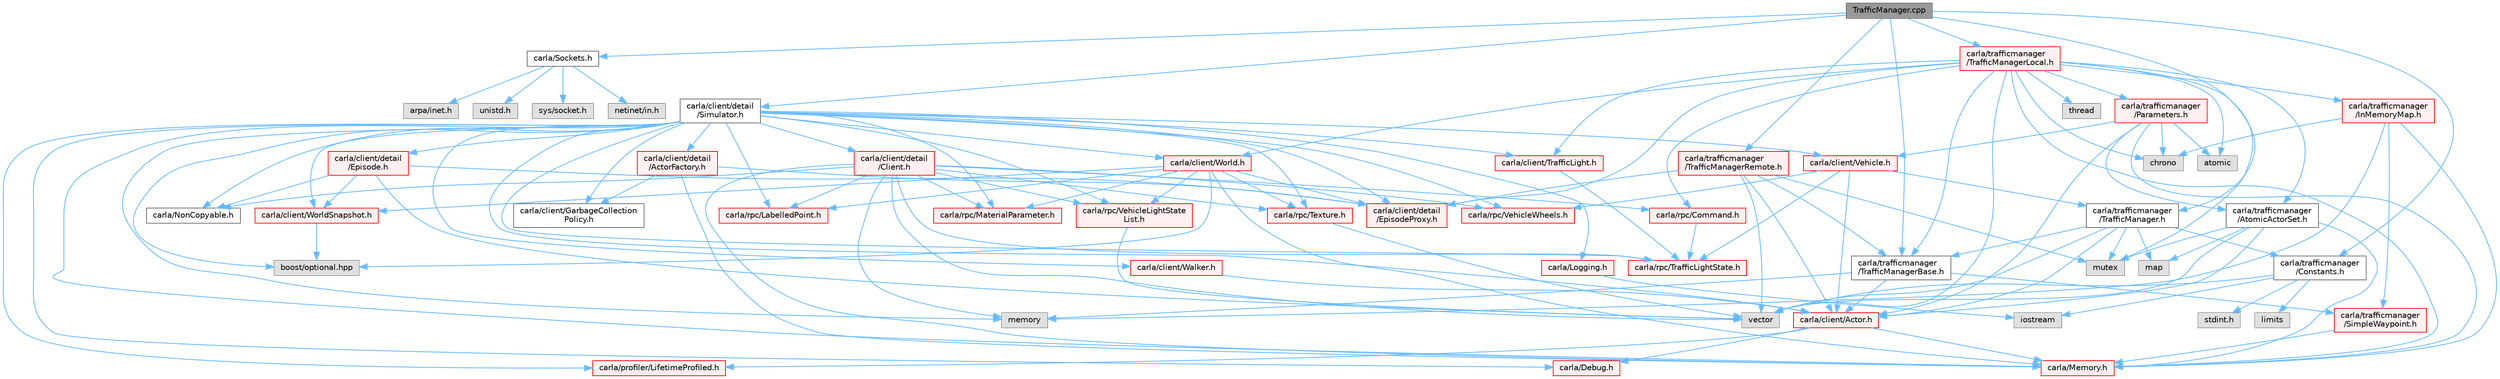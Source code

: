 digraph "TrafficManager.cpp"
{
 // INTERACTIVE_SVG=YES
 // LATEX_PDF_SIZE
  bgcolor="transparent";
  edge [fontname=Helvetica,fontsize=10,labelfontname=Helvetica,labelfontsize=10];
  node [fontname=Helvetica,fontsize=10,shape=box,height=0.2,width=0.4];
  Node1 [id="Node000001",label="TrafficManager.cpp",height=0.2,width=0.4,color="gray40", fillcolor="grey60", style="filled", fontcolor="black",tooltip=" "];
  Node1 -> Node2 [id="edge1_Node000001_Node000002",color="steelblue1",style="solid",tooltip=" "];
  Node2 [id="Node000002",label="carla/Sockets.h",height=0.2,width=0.4,color="grey40", fillcolor="white", style="filled",URL="$d5/d1b/Sockets_8h.html",tooltip=" "];
  Node2 -> Node3 [id="edge2_Node000002_Node000003",color="steelblue1",style="solid",tooltip=" "];
  Node3 [id="Node000003",label="sys/socket.h",height=0.2,width=0.4,color="grey60", fillcolor="#E0E0E0", style="filled",tooltip=" "];
  Node2 -> Node4 [id="edge3_Node000002_Node000004",color="steelblue1",style="solid",tooltip=" "];
  Node4 [id="Node000004",label="netinet/in.h",height=0.2,width=0.4,color="grey60", fillcolor="#E0E0E0", style="filled",tooltip=" "];
  Node2 -> Node5 [id="edge4_Node000002_Node000005",color="steelblue1",style="solid",tooltip=" "];
  Node5 [id="Node000005",label="arpa/inet.h",height=0.2,width=0.4,color="grey60", fillcolor="#E0E0E0", style="filled",tooltip=" "];
  Node2 -> Node6 [id="edge5_Node000002_Node000006",color="steelblue1",style="solid",tooltip=" "];
  Node6 [id="Node000006",label="unistd.h",height=0.2,width=0.4,color="grey60", fillcolor="#E0E0E0", style="filled",tooltip=" "];
  Node1 -> Node7 [id="edge6_Node000001_Node000007",color="steelblue1",style="solid",tooltip=" "];
  Node7 [id="Node000007",label="carla/client/detail\l/Simulator.h",height=0.2,width=0.4,color="grey40", fillcolor="white", style="filled",URL="$d6/d4a/Simulator_8h.html",tooltip=" "];
  Node7 -> Node8 [id="edge7_Node000007_Node000008",color="steelblue1",style="solid",tooltip=" "];
  Node8 [id="Node000008",label="carla/Debug.h",height=0.2,width=0.4,color="red", fillcolor="#FFF0F0", style="filled",URL="$d4/deb/Debug_8h.html",tooltip=" "];
  Node7 -> Node12 [id="edge8_Node000007_Node000012",color="steelblue1",style="solid",tooltip=" "];
  Node12 [id="Node000012",label="carla/Logging.h",height=0.2,width=0.4,color="red", fillcolor="#FFF0F0", style="filled",URL="$de/d87/Logging_8h.html",tooltip=" "];
  Node12 -> Node14 [id="edge9_Node000012_Node000014",color="steelblue1",style="solid",tooltip=" "];
  Node14 [id="Node000014",label="iostream",height=0.2,width=0.4,color="grey60", fillcolor="#E0E0E0", style="filled",tooltip=" "];
  Node7 -> Node15 [id="edge10_Node000007_Node000015",color="steelblue1",style="solid",tooltip=" "];
  Node15 [id="Node000015",label="carla/Memory.h",height=0.2,width=0.4,color="red", fillcolor="#FFF0F0", style="filled",URL="$de/d5c/Memory_8h.html",tooltip=" "];
  Node7 -> Node20 [id="edge11_Node000007_Node000020",color="steelblue1",style="solid",tooltip=" "];
  Node20 [id="Node000020",label="carla/NonCopyable.h",height=0.2,width=0.4,color="grey40", fillcolor="white", style="filled",URL="$d4/dd8/LibCarla_2source_2carla_2NonCopyable_8h.html",tooltip=" "];
  Node7 -> Node21 [id="edge12_Node000007_Node000021",color="steelblue1",style="solid",tooltip=" "];
  Node21 [id="Node000021",label="carla/client/Actor.h",height=0.2,width=0.4,color="red", fillcolor="#FFF0F0", style="filled",URL="$da/d48/client_2Actor_8h.html",tooltip=" "];
  Node21 -> Node8 [id="edge13_Node000021_Node000008",color="steelblue1",style="solid",tooltip=" "];
  Node21 -> Node15 [id="edge14_Node000021_Node000015",color="steelblue1",style="solid",tooltip=" "];
  Node21 -> Node179 [id="edge15_Node000021_Node000179",color="steelblue1",style="solid",tooltip=" "];
  Node179 [id="Node000179",label="carla/profiler/LifetimeProfiled.h",height=0.2,width=0.4,color="red", fillcolor="#FFF0F0", style="filled",URL="$d9/dc4/LifetimeProfiled_8h.html",tooltip=" "];
  Node7 -> Node180 [id="edge16_Node000007_Node000180",color="steelblue1",style="solid",tooltip=" "];
  Node180 [id="Node000180",label="carla/client/GarbageCollection\lPolicy.h",height=0.2,width=0.4,color="grey40", fillcolor="white", style="filled",URL="$d7/dc8/GarbageCollectionPolicy_8h.html",tooltip=" "];
  Node7 -> Node181 [id="edge17_Node000007_Node000181",color="steelblue1",style="solid",tooltip=" "];
  Node181 [id="Node000181",label="carla/client/TrafficLight.h",height=0.2,width=0.4,color="red", fillcolor="#FFF0F0", style="filled",URL="$d5/d9e/TrafficLight_8h.html",tooltip=" "];
  Node181 -> Node109 [id="edge18_Node000181_Node000109",color="steelblue1",style="solid",tooltip=" "];
  Node109 [id="Node000109",label="carla/rpc/TrafficLightState.h",height=0.2,width=0.4,color="red", fillcolor="#FFF0F0", style="filled",URL="$d1/d16/LibCarla_2source_2carla_2rpc_2TrafficLightState_8h.html",tooltip=" "];
  Node7 -> Node201 [id="edge19_Node000007_Node000201",color="steelblue1",style="solid",tooltip=" "];
  Node201 [id="Node000201",label="carla/client/Vehicle.h",height=0.2,width=0.4,color="red", fillcolor="#FFF0F0", style="filled",URL="$d9/d18/Vehicle_8h.html",tooltip=" "];
  Node201 -> Node21 [id="edge20_Node000201_Node000021",color="steelblue1",style="solid",tooltip=" "];
  Node201 -> Node109 [id="edge21_Node000201_Node000109",color="steelblue1",style="solid",tooltip=" "];
  Node201 -> Node211 [id="edge22_Node000201_Node000211",color="steelblue1",style="solid",tooltip=" "];
  Node211 [id="Node000211",label="carla/rpc/VehicleWheels.h",height=0.2,width=0.4,color="red", fillcolor="#FFF0F0", style="filled",URL="$d2/d02/VehicleWheels_8h.html",tooltip=" "];
  Node201 -> Node212 [id="edge23_Node000201_Node000212",color="steelblue1",style="solid",tooltip=" "];
  Node212 [id="Node000212",label="carla/trafficmanager\l/TrafficManager.h",height=0.2,width=0.4,color="grey40", fillcolor="white", style="filled",URL="$da/dfd/TrafficManager_8h.html",tooltip=" "];
  Node212 -> Node70 [id="edge24_Node000212_Node000070",color="steelblue1",style="solid",tooltip=" "];
  Node70 [id="Node000070",label="map",height=0.2,width=0.4,color="grey60", fillcolor="#E0E0E0", style="filled",tooltip=" "];
  Node212 -> Node96 [id="edge25_Node000212_Node000096",color="steelblue1",style="solid",tooltip=" "];
  Node96 [id="Node000096",label="mutex",height=0.2,width=0.4,color="grey60", fillcolor="#E0E0E0", style="filled",tooltip=" "];
  Node212 -> Node71 [id="edge26_Node000212_Node000071",color="steelblue1",style="solid",tooltip=" "];
  Node71 [id="Node000071",label="vector",height=0.2,width=0.4,color="grey60", fillcolor="#E0E0E0", style="filled",tooltip=" "];
  Node212 -> Node21 [id="edge27_Node000212_Node000021",color="steelblue1",style="solid",tooltip=" "];
  Node212 -> Node213 [id="edge28_Node000212_Node000213",color="steelblue1",style="solid",tooltip=" "];
  Node213 [id="Node000213",label="carla/trafficmanager\l/Constants.h",height=0.2,width=0.4,color="grey40", fillcolor="white", style="filled",URL="$d1/d45/Constants_8h.html",tooltip=" "];
  Node213 -> Node36 [id="edge29_Node000213_Node000036",color="steelblue1",style="solid",tooltip=" "];
  Node36 [id="Node000036",label="limits",height=0.2,width=0.4,color="grey60", fillcolor="#E0E0E0", style="filled",tooltip=" "];
  Node213 -> Node214 [id="edge30_Node000213_Node000214",color="steelblue1",style="solid",tooltip=" "];
  Node214 [id="Node000214",label="stdint.h",height=0.2,width=0.4,color="grey60", fillcolor="#E0E0E0", style="filled",tooltip=" "];
  Node213 -> Node14 [id="edge31_Node000213_Node000014",color="steelblue1",style="solid",tooltip=" "];
  Node213 -> Node71 [id="edge32_Node000213_Node000071",color="steelblue1",style="solid",tooltip=" "];
  Node212 -> Node215 [id="edge33_Node000212_Node000215",color="steelblue1",style="solid",tooltip=" "];
  Node215 [id="Node000215",label="carla/trafficmanager\l/TrafficManagerBase.h",height=0.2,width=0.4,color="grey40", fillcolor="white", style="filled",URL="$d0/d55/TrafficManagerBase_8h.html",tooltip=" "];
  Node215 -> Node30 [id="edge34_Node000215_Node000030",color="steelblue1",style="solid",tooltip=" "];
  Node30 [id="Node000030",label="memory",height=0.2,width=0.4,color="grey60", fillcolor="#E0E0E0", style="filled",tooltip=" "];
  Node215 -> Node21 [id="edge35_Node000215_Node000021",color="steelblue1",style="solid",tooltip=" "];
  Node215 -> Node216 [id="edge36_Node000215_Node000216",color="steelblue1",style="solid",tooltip=" "];
  Node216 [id="Node000216",label="carla/trafficmanager\l/SimpleWaypoint.h",height=0.2,width=0.4,color="red", fillcolor="#FFF0F0", style="filled",URL="$d7/dd3/SimpleWaypoint_8h.html",tooltip=" "];
  Node216 -> Node15 [id="edge37_Node000216_Node000015",color="steelblue1",style="solid",tooltip=" "];
  Node7 -> Node218 [id="edge38_Node000007_Node000218",color="steelblue1",style="solid",tooltip=" "];
  Node218 [id="Node000218",label="carla/client/Walker.h",height=0.2,width=0.4,color="red", fillcolor="#FFF0F0", style="filled",URL="$d5/d10/Walker_8h.html",tooltip=" "];
  Node218 -> Node21 [id="edge39_Node000218_Node000021",color="steelblue1",style="solid",tooltip=" "];
  Node7 -> Node23 [id="edge40_Node000007_Node000023",color="steelblue1",style="solid",tooltip=" "];
  Node23 [id="Node000023",label="carla/client/World.h",height=0.2,width=0.4,color="red", fillcolor="#FFF0F0", style="filled",URL="$dd/d5b/World_8h.html",tooltip=" "];
  Node23 -> Node15 [id="edge41_Node000023_Node000015",color="steelblue1",style="solid",tooltip=" "];
  Node23 -> Node103 [id="edge42_Node000023_Node000103",color="steelblue1",style="solid",tooltip=" "];
  Node103 [id="Node000103",label="carla/client/WorldSnapshot.h",height=0.2,width=0.4,color="red", fillcolor="#FFF0F0", style="filled",URL="$df/d11/WorldSnapshot_8h.html",tooltip=" "];
  Node103 -> Node87 [id="edge43_Node000103_Node000087",color="steelblue1",style="solid",tooltip=" "];
  Node87 [id="Node000087",label="boost/optional.hpp",height=0.2,width=0.4,color="grey60", fillcolor="#E0E0E0", style="filled",tooltip=" "];
  Node23 -> Node28 [id="edge44_Node000023_Node000028",color="steelblue1",style="solid",tooltip=" "];
  Node28 [id="Node000028",label="carla/client/detail\l/EpisodeProxy.h",height=0.2,width=0.4,color="red", fillcolor="#FFF0F0", style="filled",URL="$dc/dc2/EpisodeProxy_8h.html",tooltip=" "];
  Node23 -> Node158 [id="edge45_Node000023_Node000158",color="steelblue1",style="solid",tooltip=" "];
  Node158 [id="Node000158",label="carla/rpc/LabelledPoint.h",height=0.2,width=0.4,color="red", fillcolor="#FFF0F0", style="filled",URL="$d2/dd4/LabelledPoint_8h.html",tooltip=" "];
  Node23 -> Node171 [id="edge46_Node000023_Node000171",color="steelblue1",style="solid",tooltip=" "];
  Node171 [id="Node000171",label="carla/rpc/VehicleLightState\lList.h",height=0.2,width=0.4,color="red", fillcolor="#FFF0F0", style="filled",URL="$d8/d09/VehicleLightStateList_8h.html",tooltip=" "];
  Node171 -> Node71 [id="edge47_Node000171_Node000071",color="steelblue1",style="solid",tooltip=" "];
  Node23 -> Node175 [id="edge48_Node000023_Node000175",color="steelblue1",style="solid",tooltip=" "];
  Node175 [id="Node000175",label="carla/rpc/Texture.h",height=0.2,width=0.4,color="red", fillcolor="#FFF0F0", style="filled",URL="$d9/dbf/Texture_8h.html",tooltip=" "];
  Node175 -> Node71 [id="edge49_Node000175_Node000071",color="steelblue1",style="solid",tooltip=" "];
  Node23 -> Node176 [id="edge50_Node000023_Node000176",color="steelblue1",style="solid",tooltip=" "];
  Node176 [id="Node000176",label="carla/rpc/MaterialParameter.h",height=0.2,width=0.4,color="red", fillcolor="#FFF0F0", style="filled",URL="$d7/d10/MaterialParameter_8h.html",tooltip=" "];
  Node23 -> Node87 [id="edge51_Node000023_Node000087",color="steelblue1",style="solid",tooltip=" "];
  Node7 -> Node103 [id="edge52_Node000007_Node000103",color="steelblue1",style="solid",tooltip=" "];
  Node7 -> Node227 [id="edge53_Node000007_Node000227",color="steelblue1",style="solid",tooltip=" "];
  Node227 [id="Node000227",label="carla/client/detail\l/ActorFactory.h",height=0.2,width=0.4,color="red", fillcolor="#FFF0F0", style="filled",URL="$d7/dae/ActorFactory_8h.html",tooltip=" "];
  Node227 -> Node15 [id="edge54_Node000227_Node000015",color="steelblue1",style="solid",tooltip=" "];
  Node227 -> Node180 [id="edge55_Node000227_Node000180",color="steelblue1",style="solid",tooltip=" "];
  Node227 -> Node28 [id="edge56_Node000227_Node000028",color="steelblue1",style="solid",tooltip=" "];
  Node7 -> Node228 [id="edge57_Node000007_Node000228",color="steelblue1",style="solid",tooltip=" "];
  Node228 [id="Node000228",label="carla/client/detail\l/Client.h",height=0.2,width=0.4,color="red", fillcolor="#FFF0F0", style="filled",URL="$df/d8b/client_2detail_2Client_8h.html",tooltip=" "];
  Node228 -> Node15 [id="edge58_Node000228_Node000015",color="steelblue1",style="solid",tooltip=" "];
  Node228 -> Node20 [id="edge59_Node000228_Node000020",color="steelblue1",style="solid",tooltip=" "];
  Node228 -> Node230 [id="edge60_Node000228_Node000230",color="steelblue1",style="solid",tooltip=" "];
  Node230 [id="Node000230",label="carla/rpc/Command.h",height=0.2,width=0.4,color="red", fillcolor="#FFF0F0", style="filled",URL="$d1/d55/Command_8h.html",tooltip=" "];
  Node230 -> Node109 [id="edge61_Node000230_Node000109",color="steelblue1",style="solid",tooltip=" "];
  Node228 -> Node158 [id="edge62_Node000228_Node000158",color="steelblue1",style="solid",tooltip=" "];
  Node228 -> Node109 [id="edge63_Node000228_Node000109",color="steelblue1",style="solid",tooltip=" "];
  Node228 -> Node171 [id="edge64_Node000228_Node000171",color="steelblue1",style="solid",tooltip=" "];
  Node228 -> Node211 [id="edge65_Node000228_Node000211",color="steelblue1",style="solid",tooltip=" "];
  Node228 -> Node175 [id="edge66_Node000228_Node000175",color="steelblue1",style="solid",tooltip=" "];
  Node228 -> Node176 [id="edge67_Node000228_Node000176",color="steelblue1",style="solid",tooltip=" "];
  Node228 -> Node30 [id="edge68_Node000228_Node000030",color="steelblue1",style="solid",tooltip=" "];
  Node228 -> Node71 [id="edge69_Node000228_Node000071",color="steelblue1",style="solid",tooltip=" "];
  Node7 -> Node97 [id="edge70_Node000007_Node000097",color="steelblue1",style="solid",tooltip=" "];
  Node97 [id="Node000097",label="carla/client/detail\l/Episode.h",height=0.2,width=0.4,color="red", fillcolor="#FFF0F0", style="filled",URL="$d9/d9e/Episode_8h.html",tooltip=" "];
  Node97 -> Node20 [id="edge71_Node000097_Node000020",color="steelblue1",style="solid",tooltip=" "];
  Node97 -> Node103 [id="edge72_Node000097_Node000103",color="steelblue1",style="solid",tooltip=" "];
  Node97 -> Node28 [id="edge73_Node000097_Node000028",color="steelblue1",style="solid",tooltip=" "];
  Node97 -> Node71 [id="edge74_Node000097_Node000071",color="steelblue1",style="solid",tooltip=" "];
  Node7 -> Node28 [id="edge75_Node000007_Node000028",color="steelblue1",style="solid",tooltip=" "];
  Node7 -> Node179 [id="edge76_Node000007_Node000179",color="steelblue1",style="solid",tooltip=" "];
  Node7 -> Node109 [id="edge77_Node000007_Node000109",color="steelblue1",style="solid",tooltip=" "];
  Node7 -> Node171 [id="edge78_Node000007_Node000171",color="steelblue1",style="solid",tooltip=" "];
  Node7 -> Node158 [id="edge79_Node000007_Node000158",color="steelblue1",style="solid",tooltip=" "];
  Node7 -> Node211 [id="edge80_Node000007_Node000211",color="steelblue1",style="solid",tooltip=" "];
  Node7 -> Node175 [id="edge81_Node000007_Node000175",color="steelblue1",style="solid",tooltip=" "];
  Node7 -> Node176 [id="edge82_Node000007_Node000176",color="steelblue1",style="solid",tooltip=" "];
  Node7 -> Node87 [id="edge83_Node000007_Node000087",color="steelblue1",style="solid",tooltip=" "];
  Node7 -> Node30 [id="edge84_Node000007_Node000030",color="steelblue1",style="solid",tooltip=" "];
  Node1 -> Node213 [id="edge85_Node000001_Node000213",color="steelblue1",style="solid",tooltip=" "];
  Node1 -> Node212 [id="edge86_Node000001_Node000212",color="steelblue1",style="solid",tooltip=" "];
  Node1 -> Node215 [id="edge87_Node000001_Node000215",color="steelblue1",style="solid",tooltip=" "];
  Node1 -> Node233 [id="edge88_Node000001_Node000233",color="steelblue1",style="solid",tooltip=" "];
  Node233 [id="Node000233",label="carla/trafficmanager\l/TrafficManagerLocal.h",height=0.2,width=0.4,color="red", fillcolor="#FFF0F0", style="filled",URL="$db/ddf/TrafficManagerLocal_8h.html",tooltip=" "];
  Node233 -> Node145 [id="edge89_Node000233_Node000145",color="steelblue1",style="solid",tooltip=" "];
  Node145 [id="Node000145",label="atomic",height=0.2,width=0.4,color="grey60", fillcolor="#E0E0E0", style="filled",tooltip=" "];
  Node233 -> Node26 [id="edge90_Node000233_Node000026",color="steelblue1",style="solid",tooltip=" "];
  Node26 [id="Node000026",label="chrono",height=0.2,width=0.4,color="grey60", fillcolor="#E0E0E0", style="filled",tooltip=" "];
  Node233 -> Node96 [id="edge91_Node000233_Node000096",color="steelblue1",style="solid",tooltip=" "];
  Node233 -> Node234 [id="edge92_Node000233_Node000234",color="steelblue1",style="solid",tooltip=" "];
  Node234 [id="Node000234",label="thread",height=0.2,width=0.4,color="grey60", fillcolor="#E0E0E0", style="filled",tooltip=" "];
  Node233 -> Node71 [id="edge93_Node000233_Node000071",color="steelblue1",style="solid",tooltip=" "];
  Node233 -> Node28 [id="edge94_Node000233_Node000028",color="steelblue1",style="solid",tooltip=" "];
  Node233 -> Node181 [id="edge95_Node000233_Node000181",color="steelblue1",style="solid",tooltip=" "];
  Node233 -> Node23 [id="edge96_Node000233_Node000023",color="steelblue1",style="solid",tooltip=" "];
  Node233 -> Node15 [id="edge97_Node000233_Node000015",color="steelblue1",style="solid",tooltip=" "];
  Node233 -> Node230 [id="edge98_Node000233_Node000230",color="steelblue1",style="solid",tooltip=" "];
  Node233 -> Node235 [id="edge99_Node000233_Node000235",color="steelblue1",style="solid",tooltip=" "];
  Node235 [id="Node000235",label="carla/trafficmanager\l/AtomicActorSet.h",height=0.2,width=0.4,color="grey40", fillcolor="white", style="filled",URL="$dd/dfa/AtomicActorSet_8h.html",tooltip=" "];
  Node235 -> Node96 [id="edge100_Node000235_Node000096",color="steelblue1",style="solid",tooltip=" "];
  Node235 -> Node70 [id="edge101_Node000235_Node000070",color="steelblue1",style="solid",tooltip=" "];
  Node235 -> Node71 [id="edge102_Node000235_Node000071",color="steelblue1",style="solid",tooltip=" "];
  Node235 -> Node21 [id="edge103_Node000235_Node000021",color="steelblue1",style="solid",tooltip=" "];
  Node235 -> Node15 [id="edge104_Node000235_Node000015",color="steelblue1",style="solid",tooltip=" "];
  Node233 -> Node236 [id="edge105_Node000233_Node000236",color="steelblue1",style="solid",tooltip=" "];
  Node236 [id="Node000236",label="carla/trafficmanager\l/InMemoryMap.h",height=0.2,width=0.4,color="red", fillcolor="#FFF0F0", style="filled",URL="$d3/d89/InMemoryMap_8h.html",tooltip=" "];
  Node236 -> Node26 [id="edge106_Node000236_Node000026",color="steelblue1",style="solid",tooltip=" "];
  Node236 -> Node30 [id="edge107_Node000236_Node000030",color="steelblue1",style="solid",tooltip=" "];
  Node236 -> Node15 [id="edge108_Node000236_Node000015",color="steelblue1",style="solid",tooltip=" "];
  Node236 -> Node216 [id="edge109_Node000236_Node000216",color="steelblue1",style="solid",tooltip=" "];
  Node233 -> Node241 [id="edge110_Node000233_Node000241",color="steelblue1",style="solid",tooltip=" "];
  Node241 [id="Node000241",label="carla/trafficmanager\l/Parameters.h",height=0.2,width=0.4,color="red", fillcolor="#FFF0F0", style="filled",URL="$d9/dd7/Parameters_8h.html",tooltip=" "];
  Node241 -> Node145 [id="edge111_Node000241_Node000145",color="steelblue1",style="solid",tooltip=" "];
  Node241 -> Node26 [id="edge112_Node000241_Node000026",color="steelblue1",style="solid",tooltip=" "];
  Node241 -> Node21 [id="edge113_Node000241_Node000021",color="steelblue1",style="solid",tooltip=" "];
  Node241 -> Node201 [id="edge114_Node000241_Node000201",color="steelblue1",style="solid",tooltip=" "];
  Node241 -> Node15 [id="edge115_Node000241_Node000015",color="steelblue1",style="solid",tooltip=" "];
  Node241 -> Node235 [id="edge116_Node000241_Node000235",color="steelblue1",style="solid",tooltip=" "];
  Node233 -> Node215 [id="edge117_Node000233_Node000215",color="steelblue1",style="solid",tooltip=" "];
  Node1 -> Node268 [id="edge118_Node000001_Node000268",color="steelblue1",style="solid",tooltip=" "];
  Node268 [id="Node000268",label="carla/trafficmanager\l/TrafficManagerRemote.h",height=0.2,width=0.4,color="red", fillcolor="#FFF0F0", style="filled",URL="$da/df6/TrafficManagerRemote_8h.html",tooltip=" "];
  Node268 -> Node96 [id="edge119_Node000268_Node000096",color="steelblue1",style="solid",tooltip=" "];
  Node268 -> Node71 [id="edge120_Node000268_Node000071",color="steelblue1",style="solid",tooltip=" "];
  Node268 -> Node21 [id="edge121_Node000268_Node000021",color="steelblue1",style="solid",tooltip=" "];
  Node268 -> Node28 [id="edge122_Node000268_Node000028",color="steelblue1",style="solid",tooltip=" "];
  Node268 -> Node215 [id="edge123_Node000268_Node000215",color="steelblue1",style="solid",tooltip=" "];
}
